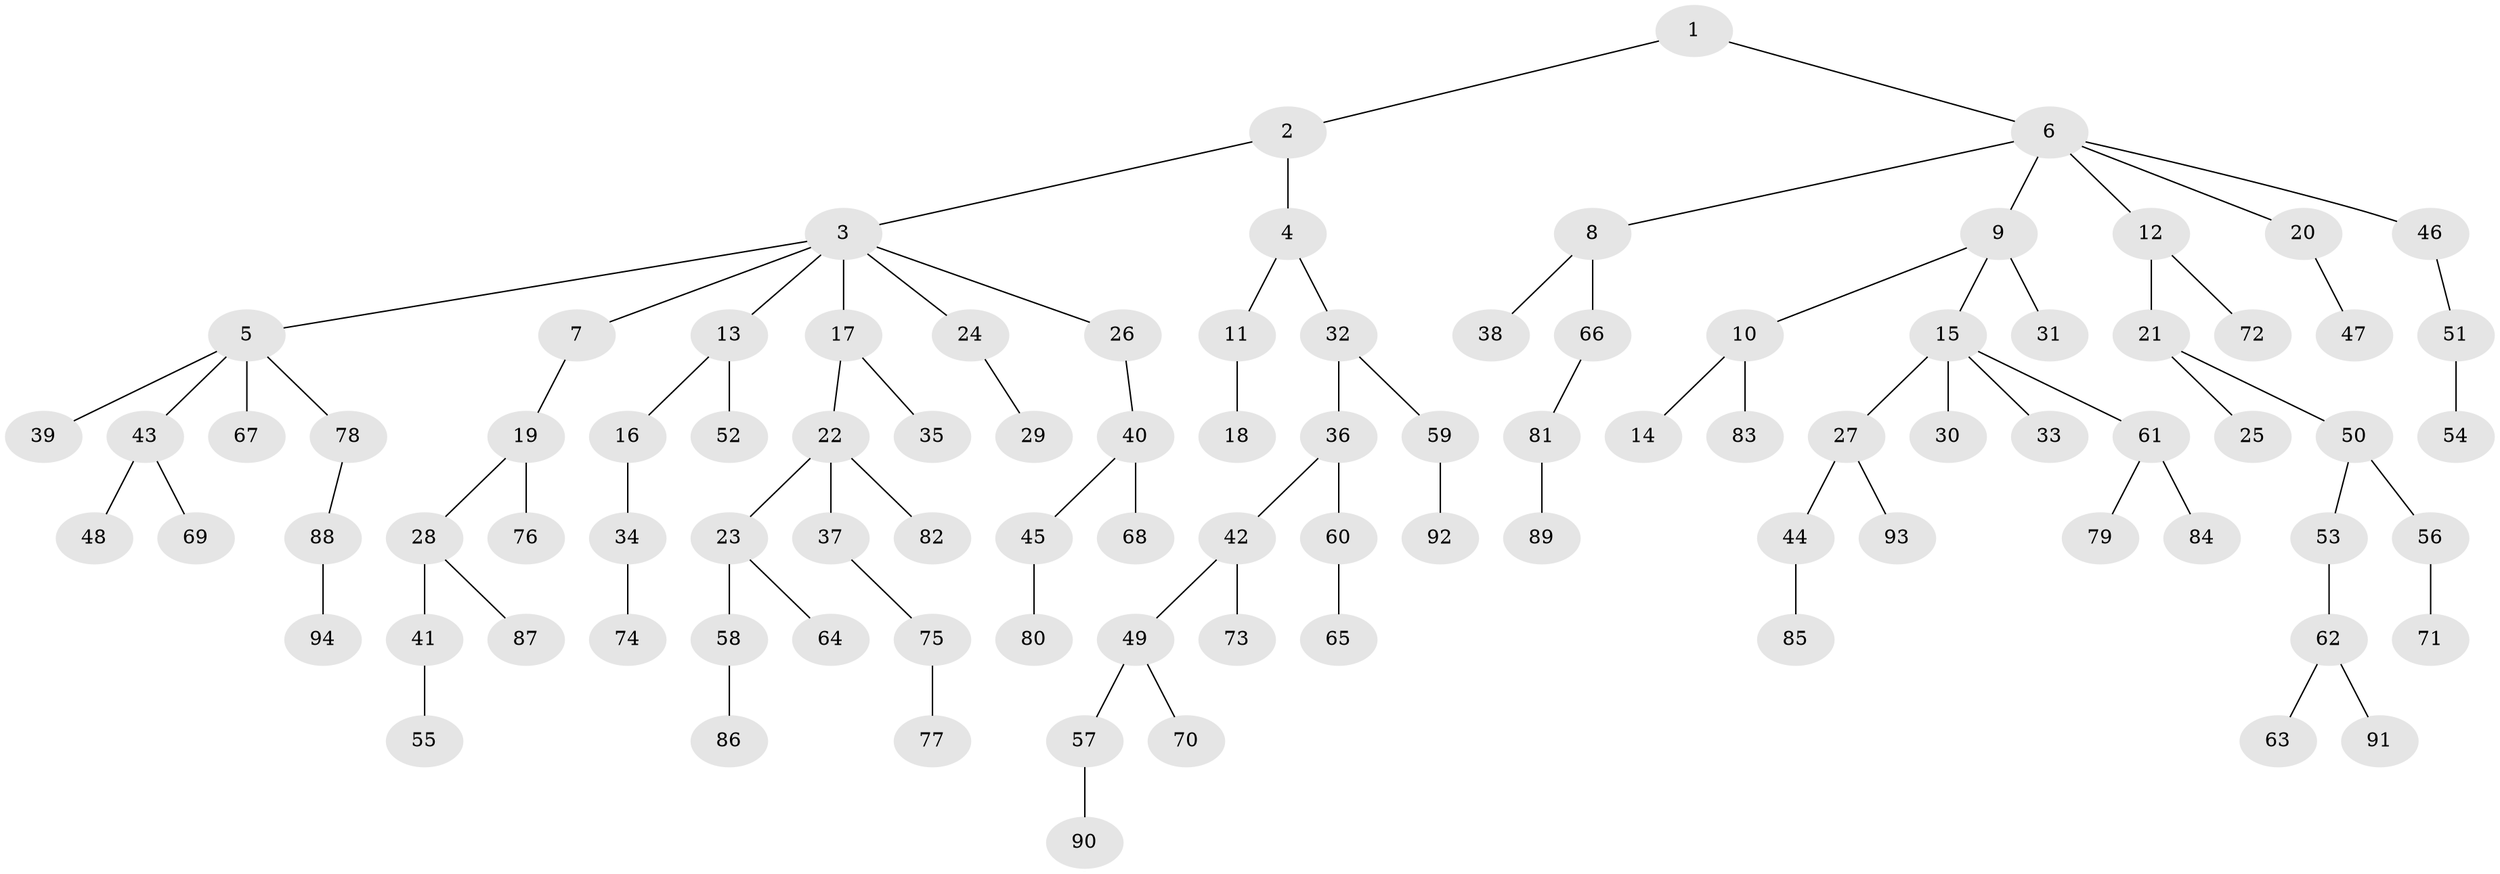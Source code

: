 // Generated by graph-tools (version 1.1) at 2025/26/03/09/25 03:26:32]
// undirected, 94 vertices, 93 edges
graph export_dot {
graph [start="1"]
  node [color=gray90,style=filled];
  1;
  2;
  3;
  4;
  5;
  6;
  7;
  8;
  9;
  10;
  11;
  12;
  13;
  14;
  15;
  16;
  17;
  18;
  19;
  20;
  21;
  22;
  23;
  24;
  25;
  26;
  27;
  28;
  29;
  30;
  31;
  32;
  33;
  34;
  35;
  36;
  37;
  38;
  39;
  40;
  41;
  42;
  43;
  44;
  45;
  46;
  47;
  48;
  49;
  50;
  51;
  52;
  53;
  54;
  55;
  56;
  57;
  58;
  59;
  60;
  61;
  62;
  63;
  64;
  65;
  66;
  67;
  68;
  69;
  70;
  71;
  72;
  73;
  74;
  75;
  76;
  77;
  78;
  79;
  80;
  81;
  82;
  83;
  84;
  85;
  86;
  87;
  88;
  89;
  90;
  91;
  92;
  93;
  94;
  1 -- 2;
  1 -- 6;
  2 -- 3;
  2 -- 4;
  3 -- 5;
  3 -- 7;
  3 -- 13;
  3 -- 17;
  3 -- 24;
  3 -- 26;
  4 -- 11;
  4 -- 32;
  5 -- 39;
  5 -- 43;
  5 -- 67;
  5 -- 78;
  6 -- 8;
  6 -- 9;
  6 -- 12;
  6 -- 20;
  6 -- 46;
  7 -- 19;
  8 -- 38;
  8 -- 66;
  9 -- 10;
  9 -- 15;
  9 -- 31;
  10 -- 14;
  10 -- 83;
  11 -- 18;
  12 -- 21;
  12 -- 72;
  13 -- 16;
  13 -- 52;
  15 -- 27;
  15 -- 30;
  15 -- 33;
  15 -- 61;
  16 -- 34;
  17 -- 22;
  17 -- 35;
  19 -- 28;
  19 -- 76;
  20 -- 47;
  21 -- 25;
  21 -- 50;
  22 -- 23;
  22 -- 37;
  22 -- 82;
  23 -- 58;
  23 -- 64;
  24 -- 29;
  26 -- 40;
  27 -- 44;
  27 -- 93;
  28 -- 41;
  28 -- 87;
  32 -- 36;
  32 -- 59;
  34 -- 74;
  36 -- 42;
  36 -- 60;
  37 -- 75;
  40 -- 45;
  40 -- 68;
  41 -- 55;
  42 -- 49;
  42 -- 73;
  43 -- 48;
  43 -- 69;
  44 -- 85;
  45 -- 80;
  46 -- 51;
  49 -- 57;
  49 -- 70;
  50 -- 53;
  50 -- 56;
  51 -- 54;
  53 -- 62;
  56 -- 71;
  57 -- 90;
  58 -- 86;
  59 -- 92;
  60 -- 65;
  61 -- 79;
  61 -- 84;
  62 -- 63;
  62 -- 91;
  66 -- 81;
  75 -- 77;
  78 -- 88;
  81 -- 89;
  88 -- 94;
}
